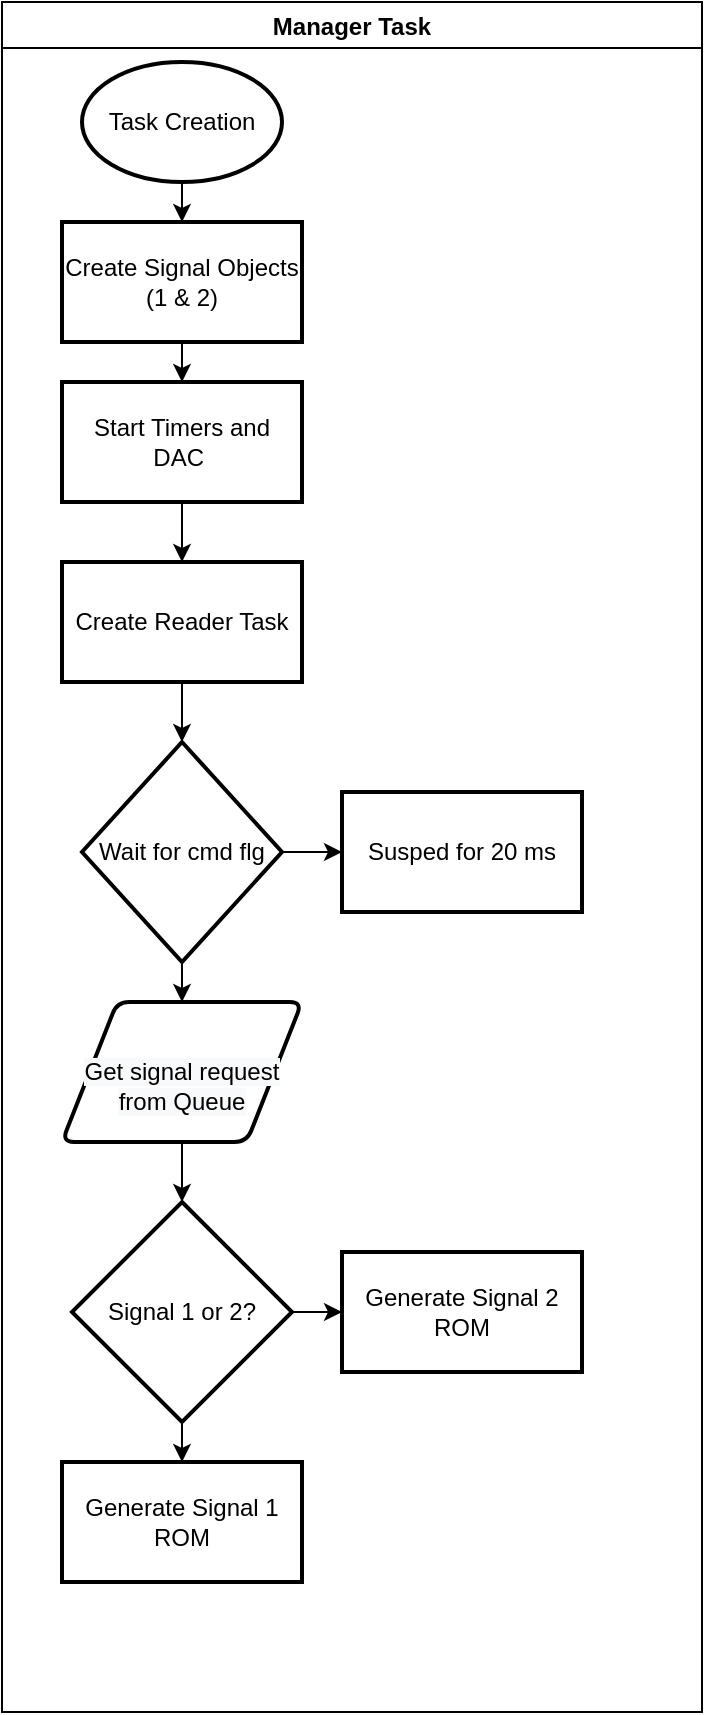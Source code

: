 <mxfile version="20.4.2" type="github">
  <diagram id="L-Bz5IHk7UC-DgCshGZc" name="Page-1">
    <mxGraphModel dx="1209" dy="634" grid="1" gridSize="10" guides="1" tooltips="1" connect="1" arrows="1" fold="1" page="1" pageScale="1" pageWidth="850" pageHeight="1100" math="0" shadow="0">
      <root>
        <mxCell id="0" />
        <mxCell id="1" parent="0" />
        <mxCell id="MT-TXkivbWZbnjXp8JWz-2" value="Manager Task" style="swimlane;" vertex="1" parent="1">
          <mxGeometry y="60" width="350" height="855" as="geometry" />
        </mxCell>
        <mxCell id="MT-TXkivbWZbnjXp8JWz-5" value="" style="edgeStyle=orthogonalEdgeStyle;rounded=0;orthogonalLoop=1;jettySize=auto;html=1;" edge="1" parent="MT-TXkivbWZbnjXp8JWz-2" source="MT-TXkivbWZbnjXp8JWz-3" target="MT-TXkivbWZbnjXp8JWz-4">
          <mxGeometry relative="1" as="geometry" />
        </mxCell>
        <mxCell id="MT-TXkivbWZbnjXp8JWz-3" value="Task Creation" style="strokeWidth=2;html=1;shape=mxgraph.flowchart.start_1;whiteSpace=wrap;" vertex="1" parent="MT-TXkivbWZbnjXp8JWz-2">
          <mxGeometry x="40" y="30" width="100" height="60" as="geometry" />
        </mxCell>
        <mxCell id="MT-TXkivbWZbnjXp8JWz-7" value="" style="edgeStyle=orthogonalEdgeStyle;rounded=0;orthogonalLoop=1;jettySize=auto;html=1;" edge="1" parent="MT-TXkivbWZbnjXp8JWz-2" source="MT-TXkivbWZbnjXp8JWz-4" target="MT-TXkivbWZbnjXp8JWz-6">
          <mxGeometry relative="1" as="geometry" />
        </mxCell>
        <mxCell id="MT-TXkivbWZbnjXp8JWz-4" value="Create Signal Objects (1 &amp;amp; 2)" style="whiteSpace=wrap;html=1;strokeWidth=2;" vertex="1" parent="MT-TXkivbWZbnjXp8JWz-2">
          <mxGeometry x="30" y="110" width="120" height="60" as="geometry" />
        </mxCell>
        <mxCell id="MT-TXkivbWZbnjXp8JWz-14" value="" style="edgeStyle=orthogonalEdgeStyle;rounded=0;orthogonalLoop=1;jettySize=auto;html=1;" edge="1" parent="MT-TXkivbWZbnjXp8JWz-2" source="MT-TXkivbWZbnjXp8JWz-6" target="MT-TXkivbWZbnjXp8JWz-12">
          <mxGeometry relative="1" as="geometry" />
        </mxCell>
        <mxCell id="MT-TXkivbWZbnjXp8JWz-6" value="Start Timers and DAC&amp;nbsp;" style="whiteSpace=wrap;html=1;strokeWidth=2;" vertex="1" parent="MT-TXkivbWZbnjXp8JWz-2">
          <mxGeometry x="30" y="190" width="120" height="60" as="geometry" />
        </mxCell>
        <mxCell id="MT-TXkivbWZbnjXp8JWz-18" value="" style="edgeStyle=orthogonalEdgeStyle;rounded=0;orthogonalLoop=1;jettySize=auto;html=1;" edge="1" parent="MT-TXkivbWZbnjXp8JWz-2" source="MT-TXkivbWZbnjXp8JWz-8">
          <mxGeometry relative="1" as="geometry">
            <mxPoint x="90" y="500" as="targetPoint" />
          </mxGeometry>
        </mxCell>
        <mxCell id="MT-TXkivbWZbnjXp8JWz-8" value="Wait for cmd flg" style="rhombus;whiteSpace=wrap;html=1;strokeWidth=2;" vertex="1" parent="MT-TXkivbWZbnjXp8JWz-2">
          <mxGeometry x="40" y="370" width="100" height="110" as="geometry" />
        </mxCell>
        <mxCell id="MT-TXkivbWZbnjXp8JWz-10" value="Susped for 20 ms" style="whiteSpace=wrap;html=1;strokeWidth=2;" vertex="1" parent="MT-TXkivbWZbnjXp8JWz-2">
          <mxGeometry x="170" y="395" width="120" height="60" as="geometry" />
        </mxCell>
        <mxCell id="MT-TXkivbWZbnjXp8JWz-11" value="" style="edgeStyle=orthogonalEdgeStyle;rounded=0;orthogonalLoop=1;jettySize=auto;html=1;" edge="1" parent="MT-TXkivbWZbnjXp8JWz-2" source="MT-TXkivbWZbnjXp8JWz-8" target="MT-TXkivbWZbnjXp8JWz-10">
          <mxGeometry relative="1" as="geometry" />
        </mxCell>
        <mxCell id="MT-TXkivbWZbnjXp8JWz-16" value="" style="edgeStyle=orthogonalEdgeStyle;rounded=0;orthogonalLoop=1;jettySize=auto;html=1;" edge="1" parent="MT-TXkivbWZbnjXp8JWz-2" source="MT-TXkivbWZbnjXp8JWz-12" target="MT-TXkivbWZbnjXp8JWz-8">
          <mxGeometry relative="1" as="geometry" />
        </mxCell>
        <mxCell id="MT-TXkivbWZbnjXp8JWz-12" value="Create Reader Task" style="whiteSpace=wrap;html=1;strokeWidth=2;" vertex="1" parent="MT-TXkivbWZbnjXp8JWz-2">
          <mxGeometry x="30" y="280" width="120" height="60" as="geometry" />
        </mxCell>
        <mxCell id="MT-TXkivbWZbnjXp8JWz-24" value="" style="edgeStyle=orthogonalEdgeStyle;rounded=0;orthogonalLoop=1;jettySize=auto;html=1;" edge="1" parent="MT-TXkivbWZbnjXp8JWz-2" source="MT-TXkivbWZbnjXp8JWz-21" target="MT-TXkivbWZbnjXp8JWz-23">
          <mxGeometry relative="1" as="geometry" />
        </mxCell>
        <mxCell id="MT-TXkivbWZbnjXp8JWz-26" value="" style="edgeStyle=orthogonalEdgeStyle;rounded=0;orthogonalLoop=1;jettySize=auto;html=1;" edge="1" parent="MT-TXkivbWZbnjXp8JWz-2" source="MT-TXkivbWZbnjXp8JWz-21" target="MT-TXkivbWZbnjXp8JWz-25">
          <mxGeometry relative="1" as="geometry" />
        </mxCell>
        <mxCell id="MT-TXkivbWZbnjXp8JWz-21" value="Signal 1 or 2?" style="rhombus;whiteSpace=wrap;html=1;strokeWidth=2;" vertex="1" parent="MT-TXkivbWZbnjXp8JWz-2">
          <mxGeometry x="35" y="600" width="110" height="110" as="geometry" />
        </mxCell>
        <mxCell id="MT-TXkivbWZbnjXp8JWz-23" value="Generate Signal 2 ROM" style="whiteSpace=wrap;html=1;strokeWidth=2;" vertex="1" parent="MT-TXkivbWZbnjXp8JWz-2">
          <mxGeometry x="170" y="625" width="120" height="60" as="geometry" />
        </mxCell>
        <mxCell id="MT-TXkivbWZbnjXp8JWz-25" value="Generate Signal 1 ROM" style="whiteSpace=wrap;html=1;strokeWidth=2;" vertex="1" parent="MT-TXkivbWZbnjXp8JWz-2">
          <mxGeometry x="30" y="730" width="120" height="60" as="geometry" />
        </mxCell>
        <mxCell id="MT-TXkivbWZbnjXp8JWz-29" value="" style="edgeStyle=orthogonalEdgeStyle;rounded=0;orthogonalLoop=1;jettySize=auto;html=1;" edge="1" parent="MT-TXkivbWZbnjXp8JWz-2" source="MT-TXkivbWZbnjXp8JWz-28" target="MT-TXkivbWZbnjXp8JWz-21">
          <mxGeometry relative="1" as="geometry" />
        </mxCell>
        <mxCell id="MT-TXkivbWZbnjXp8JWz-28" value="&lt;br&gt;&lt;span style=&quot;color: rgb(0, 0, 0); font-family: Helvetica; font-size: 12px; font-style: normal; font-variant-ligatures: normal; font-variant-caps: normal; font-weight: 400; letter-spacing: normal; orphans: 2; text-align: center; text-indent: 0px; text-transform: none; widows: 2; word-spacing: 0px; -webkit-text-stroke-width: 0px; background-color: rgb(248, 249, 250); text-decoration-thickness: initial; text-decoration-style: initial; text-decoration-color: initial; float: none; display: inline !important;&quot;&gt;Get signal request from Queue&lt;/span&gt;&lt;br&gt;" style="shape=parallelogram;html=1;strokeWidth=2;perimeter=parallelogramPerimeter;whiteSpace=wrap;rounded=1;arcSize=12;size=0.23;" vertex="1" parent="MT-TXkivbWZbnjXp8JWz-2">
          <mxGeometry x="30" y="500" width="120" height="70" as="geometry" />
        </mxCell>
      </root>
    </mxGraphModel>
  </diagram>
</mxfile>
